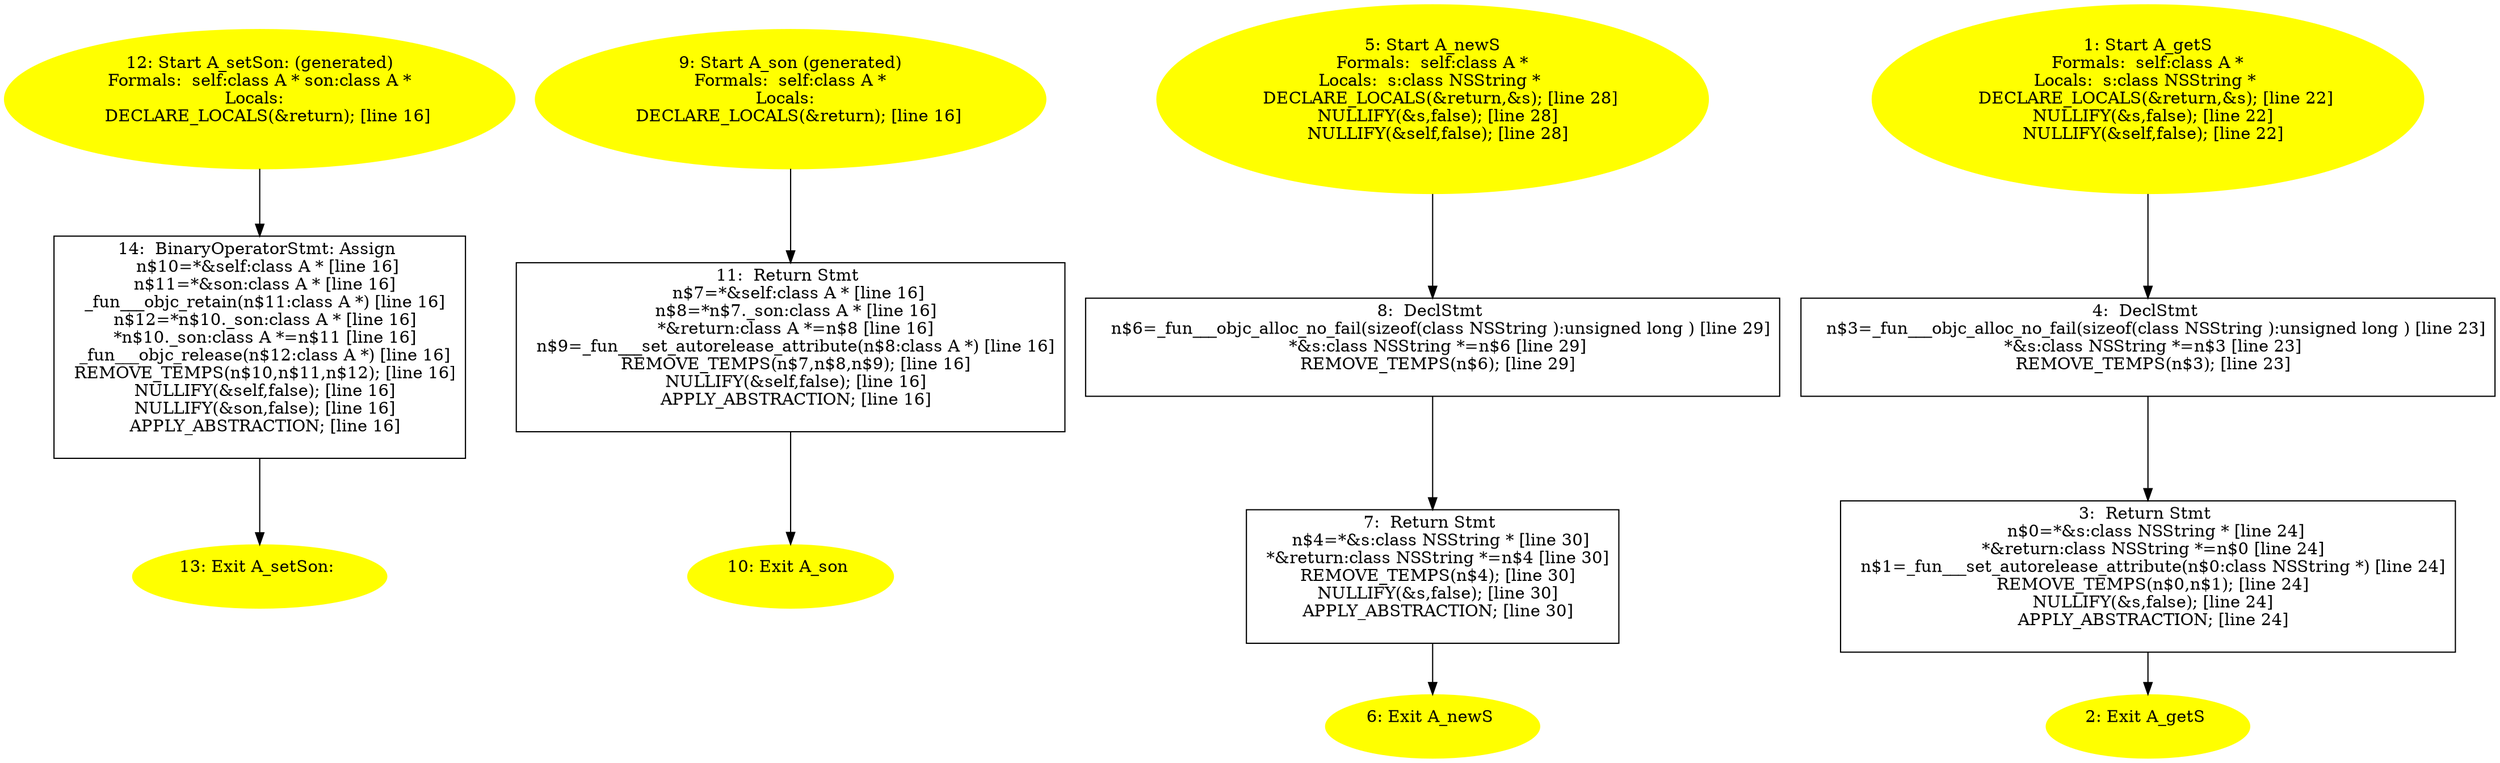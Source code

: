 digraph iCFG {
14 [label="14:  BinaryOperatorStmt: Assign \n   n$10=*&self:class A * [line 16]\n  n$11=*&son:class A * [line 16]\n  _fun___objc_retain(n$11:class A *) [line 16]\n  n$12=*n$10._son:class A * [line 16]\n  *n$10._son:class A *=n$11 [line 16]\n  _fun___objc_release(n$12:class A *) [line 16]\n  REMOVE_TEMPS(n$10,n$11,n$12); [line 16]\n  NULLIFY(&self,false); [line 16]\n  NULLIFY(&son,false); [line 16]\n  APPLY_ABSTRACTION; [line 16]\n " shape="box"]
	

	 14 -> 13 ;
13 [label="13: Exit A_setSon: \n  " color=yellow style=filled]
	

12 [label="12: Start A_setSon: (generated)\nFormals:  self:class A * son:class A *\nLocals:  \n   DECLARE_LOCALS(&return); [line 16]\n " color=yellow style=filled]
	

	 12 -> 14 ;
11 [label="11:  Return Stmt \n   n$7=*&self:class A * [line 16]\n  n$8=*n$7._son:class A * [line 16]\n  *&return:class A *=n$8 [line 16]\n  n$9=_fun___set_autorelease_attribute(n$8:class A *) [line 16]\n  REMOVE_TEMPS(n$7,n$8,n$9); [line 16]\n  NULLIFY(&self,false); [line 16]\n  APPLY_ABSTRACTION; [line 16]\n " shape="box"]
	

	 11 -> 10 ;
10 [label="10: Exit A_son \n  " color=yellow style=filled]
	

9 [label="9: Start A_son (generated)\nFormals:  self:class A *\nLocals:  \n   DECLARE_LOCALS(&return); [line 16]\n " color=yellow style=filled]
	

	 9 -> 11 ;
8 [label="8:  DeclStmt \n   n$6=_fun___objc_alloc_no_fail(sizeof(class NSString ):unsigned long ) [line 29]\n  *&s:class NSString *=n$6 [line 29]\n  REMOVE_TEMPS(n$6); [line 29]\n " shape="box"]
	

	 8 -> 7 ;
7 [label="7:  Return Stmt \n   n$4=*&s:class NSString * [line 30]\n  *&return:class NSString *=n$4 [line 30]\n  REMOVE_TEMPS(n$4); [line 30]\n  NULLIFY(&s,false); [line 30]\n  APPLY_ABSTRACTION; [line 30]\n " shape="box"]
	

	 7 -> 6 ;
6 [label="6: Exit A_newS \n  " color=yellow style=filled]
	

5 [label="5: Start A_newS\nFormals:  self:class A *\nLocals:  s:class NSString * \n   DECLARE_LOCALS(&return,&s); [line 28]\n  NULLIFY(&s,false); [line 28]\n  NULLIFY(&self,false); [line 28]\n " color=yellow style=filled]
	

	 5 -> 8 ;
4 [label="4:  DeclStmt \n   n$3=_fun___objc_alloc_no_fail(sizeof(class NSString ):unsigned long ) [line 23]\n  *&s:class NSString *=n$3 [line 23]\n  REMOVE_TEMPS(n$3); [line 23]\n " shape="box"]
	

	 4 -> 3 ;
3 [label="3:  Return Stmt \n   n$0=*&s:class NSString * [line 24]\n  *&return:class NSString *=n$0 [line 24]\n  n$1=_fun___set_autorelease_attribute(n$0:class NSString *) [line 24]\n  REMOVE_TEMPS(n$0,n$1); [line 24]\n  NULLIFY(&s,false); [line 24]\n  APPLY_ABSTRACTION; [line 24]\n " shape="box"]
	

	 3 -> 2 ;
2 [label="2: Exit A_getS \n  " color=yellow style=filled]
	

1 [label="1: Start A_getS\nFormals:  self:class A *\nLocals:  s:class NSString * \n   DECLARE_LOCALS(&return,&s); [line 22]\n  NULLIFY(&s,false); [line 22]\n  NULLIFY(&self,false); [line 22]\n " color=yellow style=filled]
	

	 1 -> 4 ;
}
